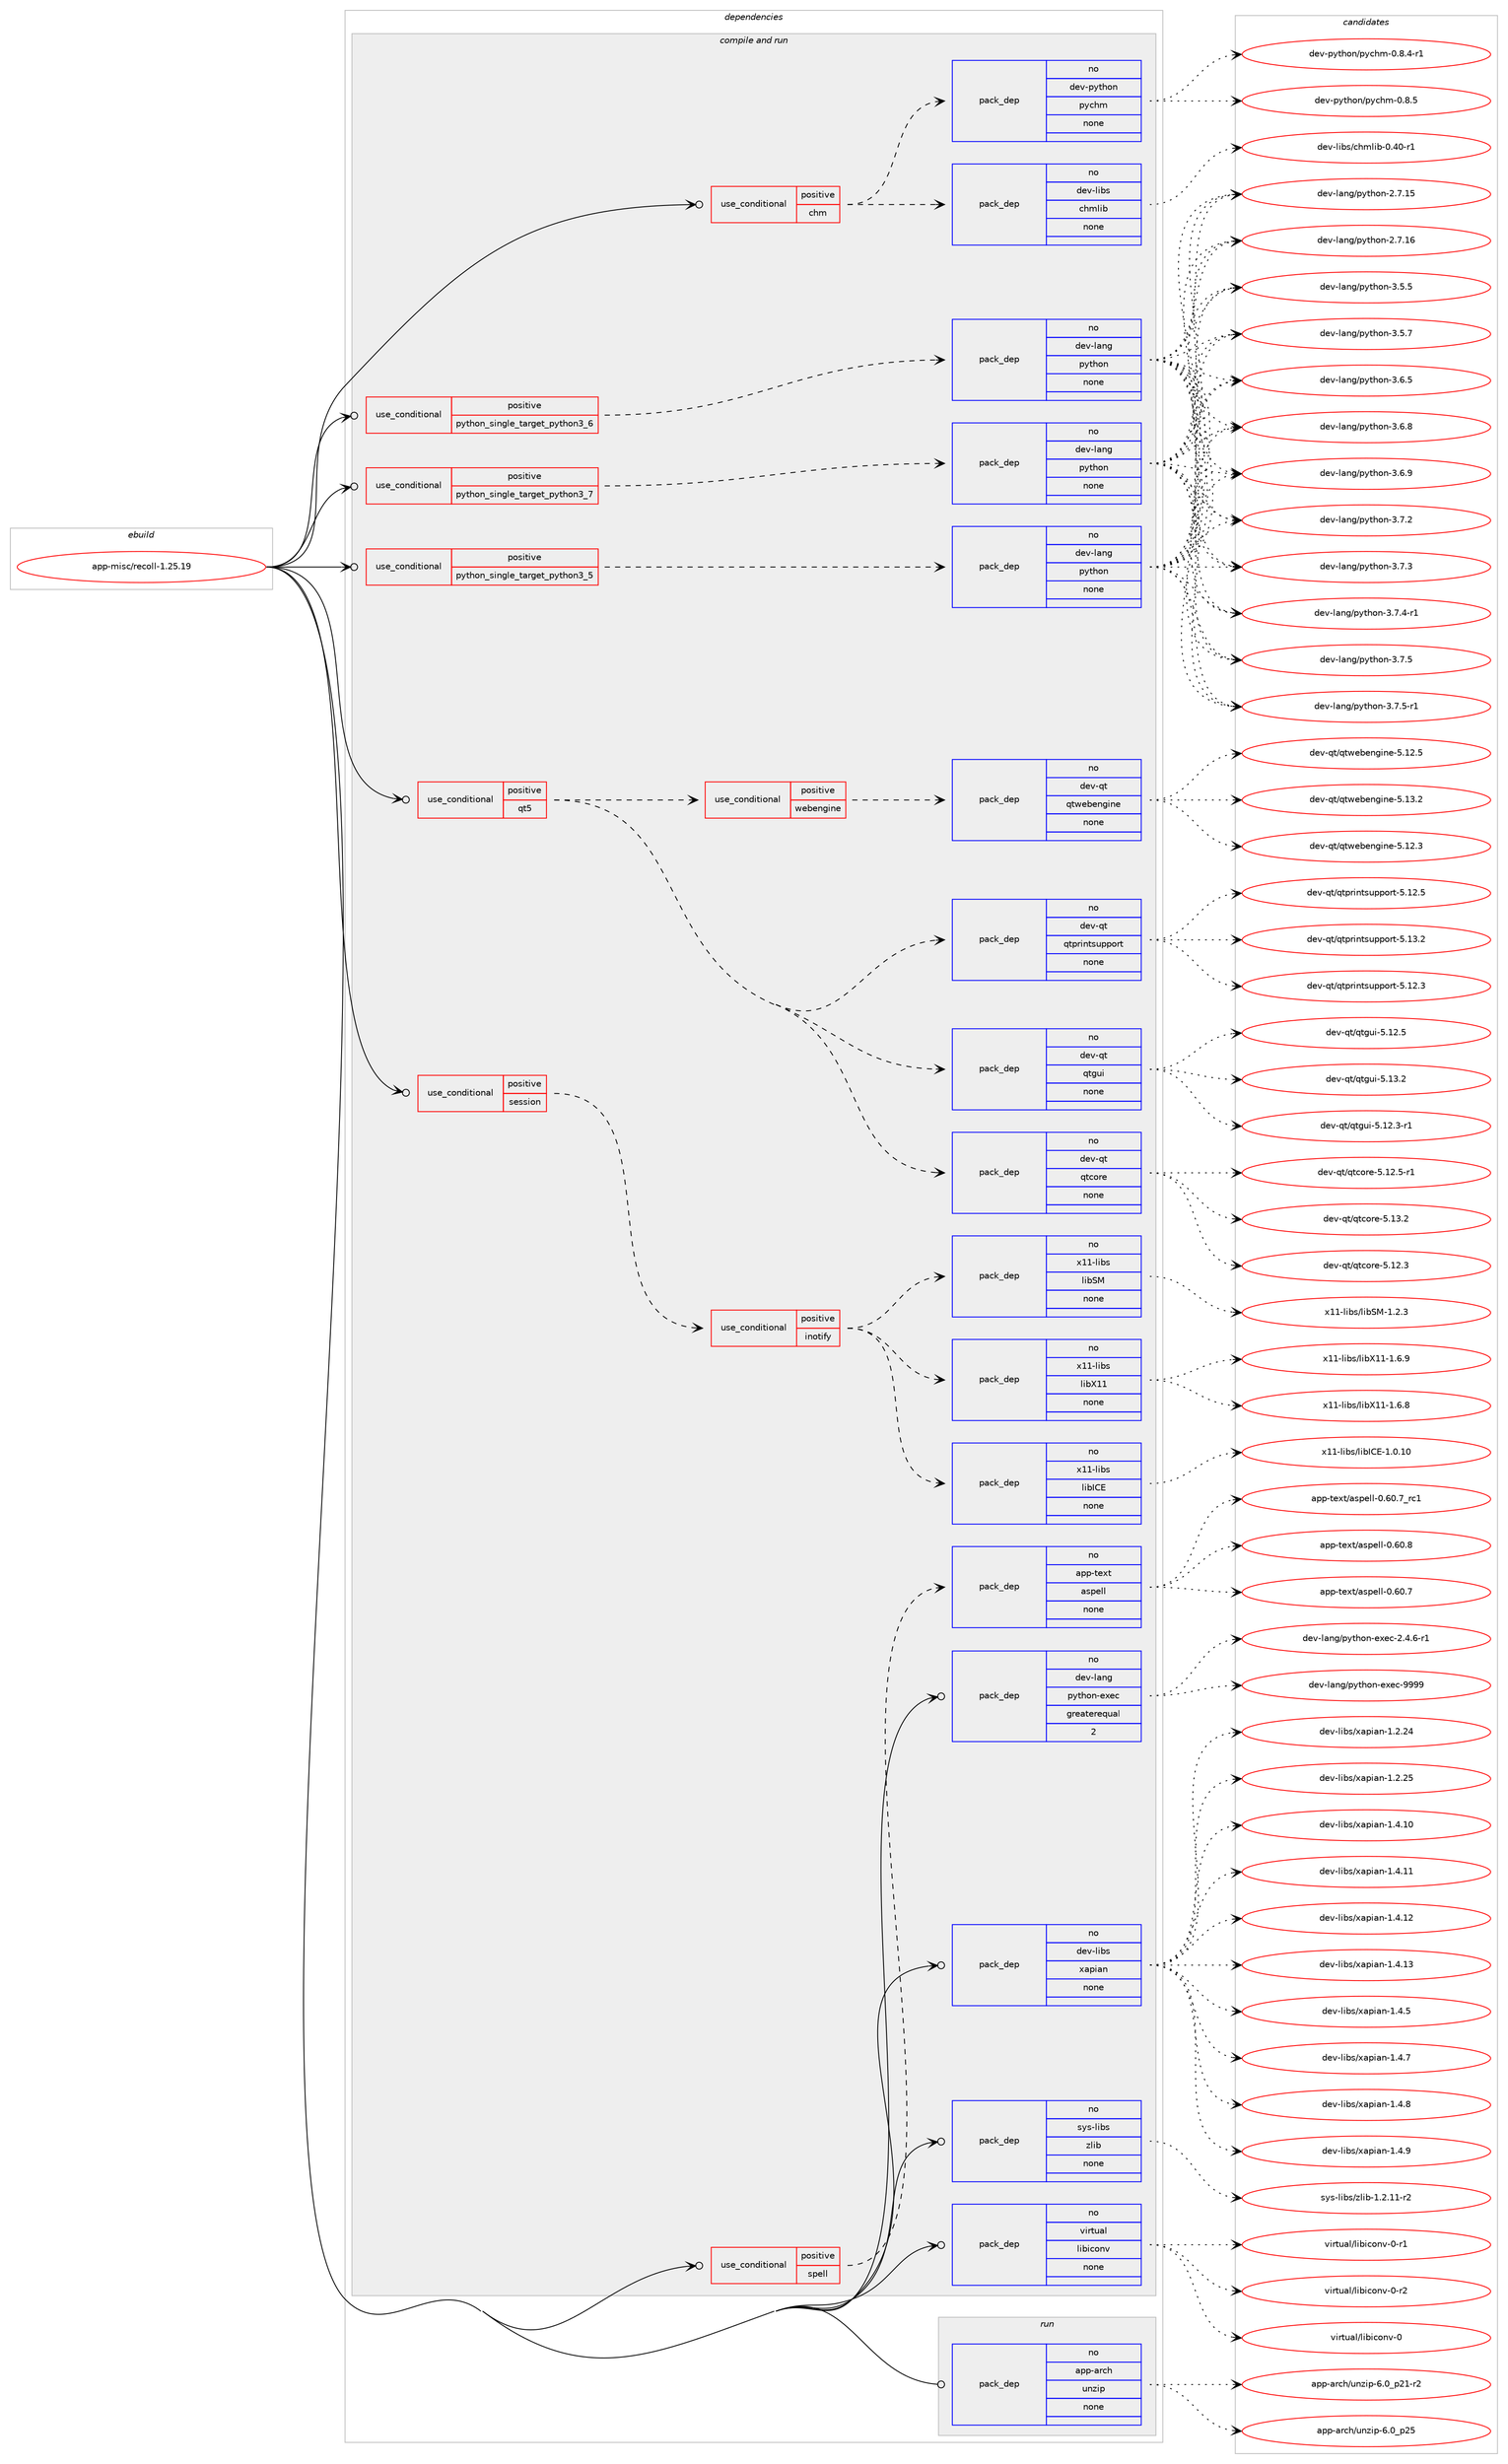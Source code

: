digraph prolog {

# *************
# Graph options
# *************

newrank=true;
concentrate=true;
compound=true;
graph [rankdir=LR,fontname=Helvetica,fontsize=10,ranksep=1.5];#, ranksep=2.5, nodesep=0.2];
edge  [arrowhead=vee];
node  [fontname=Helvetica,fontsize=10];

# **********
# The ebuild
# **********

subgraph cluster_leftcol {
color=gray;
rank=same;
label=<<i>ebuild</i>>;
id [label="app-misc/recoll-1.25.19", color=red, width=4, href="../app-misc/recoll-1.25.19.svg"];
}

# ****************
# The dependencies
# ****************

subgraph cluster_midcol {
color=gray;
label=<<i>dependencies</i>>;
subgraph cluster_compile {
fillcolor="#eeeeee";
style=filled;
label=<<i>compile</i>>;
}
subgraph cluster_compileandrun {
fillcolor="#eeeeee";
style=filled;
label=<<i>compile and run</i>>;
subgraph cond119422 {
dependency500020 [label=<<TABLE BORDER="0" CELLBORDER="1" CELLSPACING="0" CELLPADDING="4"><TR><TD ROWSPAN="3" CELLPADDING="10">use_conditional</TD></TR><TR><TD>positive</TD></TR><TR><TD>chm</TD></TR></TABLE>>, shape=none, color=red];
subgraph pack371579 {
dependency500021 [label=<<TABLE BORDER="0" CELLBORDER="1" CELLSPACING="0" CELLPADDING="4" WIDTH="220"><TR><TD ROWSPAN="6" CELLPADDING="30">pack_dep</TD></TR><TR><TD WIDTH="110">no</TD></TR><TR><TD>dev-libs</TD></TR><TR><TD>chmlib</TD></TR><TR><TD>none</TD></TR><TR><TD></TD></TR></TABLE>>, shape=none, color=blue];
}
dependency500020:e -> dependency500021:w [weight=20,style="dashed",arrowhead="vee"];
subgraph pack371580 {
dependency500022 [label=<<TABLE BORDER="0" CELLBORDER="1" CELLSPACING="0" CELLPADDING="4" WIDTH="220"><TR><TD ROWSPAN="6" CELLPADDING="30">pack_dep</TD></TR><TR><TD WIDTH="110">no</TD></TR><TR><TD>dev-python</TD></TR><TR><TD>pychm</TD></TR><TR><TD>none</TD></TR><TR><TD></TD></TR></TABLE>>, shape=none, color=blue];
}
dependency500020:e -> dependency500022:w [weight=20,style="dashed",arrowhead="vee"];
}
id:e -> dependency500020:w [weight=20,style="solid",arrowhead="odotvee"];
subgraph cond119423 {
dependency500023 [label=<<TABLE BORDER="0" CELLBORDER="1" CELLSPACING="0" CELLPADDING="4"><TR><TD ROWSPAN="3" CELLPADDING="10">use_conditional</TD></TR><TR><TD>positive</TD></TR><TR><TD>python_single_target_python3_5</TD></TR></TABLE>>, shape=none, color=red];
subgraph pack371581 {
dependency500024 [label=<<TABLE BORDER="0" CELLBORDER="1" CELLSPACING="0" CELLPADDING="4" WIDTH="220"><TR><TD ROWSPAN="6" CELLPADDING="30">pack_dep</TD></TR><TR><TD WIDTH="110">no</TD></TR><TR><TD>dev-lang</TD></TR><TR><TD>python</TD></TR><TR><TD>none</TD></TR><TR><TD></TD></TR></TABLE>>, shape=none, color=blue];
}
dependency500023:e -> dependency500024:w [weight=20,style="dashed",arrowhead="vee"];
}
id:e -> dependency500023:w [weight=20,style="solid",arrowhead="odotvee"];
subgraph cond119424 {
dependency500025 [label=<<TABLE BORDER="0" CELLBORDER="1" CELLSPACING="0" CELLPADDING="4"><TR><TD ROWSPAN="3" CELLPADDING="10">use_conditional</TD></TR><TR><TD>positive</TD></TR><TR><TD>python_single_target_python3_6</TD></TR></TABLE>>, shape=none, color=red];
subgraph pack371582 {
dependency500026 [label=<<TABLE BORDER="0" CELLBORDER="1" CELLSPACING="0" CELLPADDING="4" WIDTH="220"><TR><TD ROWSPAN="6" CELLPADDING="30">pack_dep</TD></TR><TR><TD WIDTH="110">no</TD></TR><TR><TD>dev-lang</TD></TR><TR><TD>python</TD></TR><TR><TD>none</TD></TR><TR><TD></TD></TR></TABLE>>, shape=none, color=blue];
}
dependency500025:e -> dependency500026:w [weight=20,style="dashed",arrowhead="vee"];
}
id:e -> dependency500025:w [weight=20,style="solid",arrowhead="odotvee"];
subgraph cond119425 {
dependency500027 [label=<<TABLE BORDER="0" CELLBORDER="1" CELLSPACING="0" CELLPADDING="4"><TR><TD ROWSPAN="3" CELLPADDING="10">use_conditional</TD></TR><TR><TD>positive</TD></TR><TR><TD>python_single_target_python3_7</TD></TR></TABLE>>, shape=none, color=red];
subgraph pack371583 {
dependency500028 [label=<<TABLE BORDER="0" CELLBORDER="1" CELLSPACING="0" CELLPADDING="4" WIDTH="220"><TR><TD ROWSPAN="6" CELLPADDING="30">pack_dep</TD></TR><TR><TD WIDTH="110">no</TD></TR><TR><TD>dev-lang</TD></TR><TR><TD>python</TD></TR><TR><TD>none</TD></TR><TR><TD></TD></TR></TABLE>>, shape=none, color=blue];
}
dependency500027:e -> dependency500028:w [weight=20,style="dashed",arrowhead="vee"];
}
id:e -> dependency500027:w [weight=20,style="solid",arrowhead="odotvee"];
subgraph cond119426 {
dependency500029 [label=<<TABLE BORDER="0" CELLBORDER="1" CELLSPACING="0" CELLPADDING="4"><TR><TD ROWSPAN="3" CELLPADDING="10">use_conditional</TD></TR><TR><TD>positive</TD></TR><TR><TD>qt5</TD></TR></TABLE>>, shape=none, color=red];
subgraph pack371584 {
dependency500030 [label=<<TABLE BORDER="0" CELLBORDER="1" CELLSPACING="0" CELLPADDING="4" WIDTH="220"><TR><TD ROWSPAN="6" CELLPADDING="30">pack_dep</TD></TR><TR><TD WIDTH="110">no</TD></TR><TR><TD>dev-qt</TD></TR><TR><TD>qtcore</TD></TR><TR><TD>none</TD></TR><TR><TD></TD></TR></TABLE>>, shape=none, color=blue];
}
dependency500029:e -> dependency500030:w [weight=20,style="dashed",arrowhead="vee"];
subgraph pack371585 {
dependency500031 [label=<<TABLE BORDER="0" CELLBORDER="1" CELLSPACING="0" CELLPADDING="4" WIDTH="220"><TR><TD ROWSPAN="6" CELLPADDING="30">pack_dep</TD></TR><TR><TD WIDTH="110">no</TD></TR><TR><TD>dev-qt</TD></TR><TR><TD>qtgui</TD></TR><TR><TD>none</TD></TR><TR><TD></TD></TR></TABLE>>, shape=none, color=blue];
}
dependency500029:e -> dependency500031:w [weight=20,style="dashed",arrowhead="vee"];
subgraph pack371586 {
dependency500032 [label=<<TABLE BORDER="0" CELLBORDER="1" CELLSPACING="0" CELLPADDING="4" WIDTH="220"><TR><TD ROWSPAN="6" CELLPADDING="30">pack_dep</TD></TR><TR><TD WIDTH="110">no</TD></TR><TR><TD>dev-qt</TD></TR><TR><TD>qtprintsupport</TD></TR><TR><TD>none</TD></TR><TR><TD></TD></TR></TABLE>>, shape=none, color=blue];
}
dependency500029:e -> dependency500032:w [weight=20,style="dashed",arrowhead="vee"];
subgraph cond119427 {
dependency500033 [label=<<TABLE BORDER="0" CELLBORDER="1" CELLSPACING="0" CELLPADDING="4"><TR><TD ROWSPAN="3" CELLPADDING="10">use_conditional</TD></TR><TR><TD>positive</TD></TR><TR><TD>webengine</TD></TR></TABLE>>, shape=none, color=red];
subgraph pack371587 {
dependency500034 [label=<<TABLE BORDER="0" CELLBORDER="1" CELLSPACING="0" CELLPADDING="4" WIDTH="220"><TR><TD ROWSPAN="6" CELLPADDING="30">pack_dep</TD></TR><TR><TD WIDTH="110">no</TD></TR><TR><TD>dev-qt</TD></TR><TR><TD>qtwebengine</TD></TR><TR><TD>none</TD></TR><TR><TD></TD></TR></TABLE>>, shape=none, color=blue];
}
dependency500033:e -> dependency500034:w [weight=20,style="dashed",arrowhead="vee"];
}
dependency500029:e -> dependency500033:w [weight=20,style="dashed",arrowhead="vee"];
}
id:e -> dependency500029:w [weight=20,style="solid",arrowhead="odotvee"];
subgraph cond119428 {
dependency500035 [label=<<TABLE BORDER="0" CELLBORDER="1" CELLSPACING="0" CELLPADDING="4"><TR><TD ROWSPAN="3" CELLPADDING="10">use_conditional</TD></TR><TR><TD>positive</TD></TR><TR><TD>session</TD></TR></TABLE>>, shape=none, color=red];
subgraph cond119429 {
dependency500036 [label=<<TABLE BORDER="0" CELLBORDER="1" CELLSPACING="0" CELLPADDING="4"><TR><TD ROWSPAN="3" CELLPADDING="10">use_conditional</TD></TR><TR><TD>positive</TD></TR><TR><TD>inotify</TD></TR></TABLE>>, shape=none, color=red];
subgraph pack371588 {
dependency500037 [label=<<TABLE BORDER="0" CELLBORDER="1" CELLSPACING="0" CELLPADDING="4" WIDTH="220"><TR><TD ROWSPAN="6" CELLPADDING="30">pack_dep</TD></TR><TR><TD WIDTH="110">no</TD></TR><TR><TD>x11-libs</TD></TR><TR><TD>libSM</TD></TR><TR><TD>none</TD></TR><TR><TD></TD></TR></TABLE>>, shape=none, color=blue];
}
dependency500036:e -> dependency500037:w [weight=20,style="dashed",arrowhead="vee"];
subgraph pack371589 {
dependency500038 [label=<<TABLE BORDER="0" CELLBORDER="1" CELLSPACING="0" CELLPADDING="4" WIDTH="220"><TR><TD ROWSPAN="6" CELLPADDING="30">pack_dep</TD></TR><TR><TD WIDTH="110">no</TD></TR><TR><TD>x11-libs</TD></TR><TR><TD>libICE</TD></TR><TR><TD>none</TD></TR><TR><TD></TD></TR></TABLE>>, shape=none, color=blue];
}
dependency500036:e -> dependency500038:w [weight=20,style="dashed",arrowhead="vee"];
subgraph pack371590 {
dependency500039 [label=<<TABLE BORDER="0" CELLBORDER="1" CELLSPACING="0" CELLPADDING="4" WIDTH="220"><TR><TD ROWSPAN="6" CELLPADDING="30">pack_dep</TD></TR><TR><TD WIDTH="110">no</TD></TR><TR><TD>x11-libs</TD></TR><TR><TD>libX11</TD></TR><TR><TD>none</TD></TR><TR><TD></TD></TR></TABLE>>, shape=none, color=blue];
}
dependency500036:e -> dependency500039:w [weight=20,style="dashed",arrowhead="vee"];
}
dependency500035:e -> dependency500036:w [weight=20,style="dashed",arrowhead="vee"];
}
id:e -> dependency500035:w [weight=20,style="solid",arrowhead="odotvee"];
subgraph cond119430 {
dependency500040 [label=<<TABLE BORDER="0" CELLBORDER="1" CELLSPACING="0" CELLPADDING="4"><TR><TD ROWSPAN="3" CELLPADDING="10">use_conditional</TD></TR><TR><TD>positive</TD></TR><TR><TD>spell</TD></TR></TABLE>>, shape=none, color=red];
subgraph pack371591 {
dependency500041 [label=<<TABLE BORDER="0" CELLBORDER="1" CELLSPACING="0" CELLPADDING="4" WIDTH="220"><TR><TD ROWSPAN="6" CELLPADDING="30">pack_dep</TD></TR><TR><TD WIDTH="110">no</TD></TR><TR><TD>app-text</TD></TR><TR><TD>aspell</TD></TR><TR><TD>none</TD></TR><TR><TD></TD></TR></TABLE>>, shape=none, color=blue];
}
dependency500040:e -> dependency500041:w [weight=20,style="dashed",arrowhead="vee"];
}
id:e -> dependency500040:w [weight=20,style="solid",arrowhead="odotvee"];
subgraph pack371592 {
dependency500042 [label=<<TABLE BORDER="0" CELLBORDER="1" CELLSPACING="0" CELLPADDING="4" WIDTH="220"><TR><TD ROWSPAN="6" CELLPADDING="30">pack_dep</TD></TR><TR><TD WIDTH="110">no</TD></TR><TR><TD>dev-lang</TD></TR><TR><TD>python-exec</TD></TR><TR><TD>greaterequal</TD></TR><TR><TD>2</TD></TR></TABLE>>, shape=none, color=blue];
}
id:e -> dependency500042:w [weight=20,style="solid",arrowhead="odotvee"];
subgraph pack371593 {
dependency500043 [label=<<TABLE BORDER="0" CELLBORDER="1" CELLSPACING="0" CELLPADDING="4" WIDTH="220"><TR><TD ROWSPAN="6" CELLPADDING="30">pack_dep</TD></TR><TR><TD WIDTH="110">no</TD></TR><TR><TD>dev-libs</TD></TR><TR><TD>xapian</TD></TR><TR><TD>none</TD></TR><TR><TD></TD></TR></TABLE>>, shape=none, color=blue];
}
id:e -> dependency500043:w [weight=20,style="solid",arrowhead="odotvee"];
subgraph pack371594 {
dependency500044 [label=<<TABLE BORDER="0" CELLBORDER="1" CELLSPACING="0" CELLPADDING="4" WIDTH="220"><TR><TD ROWSPAN="6" CELLPADDING="30">pack_dep</TD></TR><TR><TD WIDTH="110">no</TD></TR><TR><TD>sys-libs</TD></TR><TR><TD>zlib</TD></TR><TR><TD>none</TD></TR><TR><TD></TD></TR></TABLE>>, shape=none, color=blue];
}
id:e -> dependency500044:w [weight=20,style="solid",arrowhead="odotvee"];
subgraph pack371595 {
dependency500045 [label=<<TABLE BORDER="0" CELLBORDER="1" CELLSPACING="0" CELLPADDING="4" WIDTH="220"><TR><TD ROWSPAN="6" CELLPADDING="30">pack_dep</TD></TR><TR><TD WIDTH="110">no</TD></TR><TR><TD>virtual</TD></TR><TR><TD>libiconv</TD></TR><TR><TD>none</TD></TR><TR><TD></TD></TR></TABLE>>, shape=none, color=blue];
}
id:e -> dependency500045:w [weight=20,style="solid",arrowhead="odotvee"];
}
subgraph cluster_run {
fillcolor="#eeeeee";
style=filled;
label=<<i>run</i>>;
subgraph pack371596 {
dependency500046 [label=<<TABLE BORDER="0" CELLBORDER="1" CELLSPACING="0" CELLPADDING="4" WIDTH="220"><TR><TD ROWSPAN="6" CELLPADDING="30">pack_dep</TD></TR><TR><TD WIDTH="110">no</TD></TR><TR><TD>app-arch</TD></TR><TR><TD>unzip</TD></TR><TR><TD>none</TD></TR><TR><TD></TD></TR></TABLE>>, shape=none, color=blue];
}
id:e -> dependency500046:w [weight=20,style="solid",arrowhead="odot"];
}
}

# **************
# The candidates
# **************

subgraph cluster_choices {
rank=same;
color=gray;
label=<<i>candidates</i>>;

subgraph choice371579 {
color=black;
nodesep=1;
choice100101118451081059811547991041091081059845484652484511449 [label="dev-libs/chmlib-0.40-r1", color=red, width=4,href="../dev-libs/chmlib-0.40-r1.svg"];
dependency500021:e -> choice100101118451081059811547991041091081059845484652484511449:w [style=dotted,weight="100"];
}
subgraph choice371580 {
color=black;
nodesep=1;
choice1001011184511212111610411111047112121991041094548465646524511449 [label="dev-python/pychm-0.8.4-r1", color=red, width=4,href="../dev-python/pychm-0.8.4-r1.svg"];
choice100101118451121211161041111104711212199104109454846564653 [label="dev-python/pychm-0.8.5", color=red, width=4,href="../dev-python/pychm-0.8.5.svg"];
dependency500022:e -> choice1001011184511212111610411111047112121991041094548465646524511449:w [style=dotted,weight="100"];
dependency500022:e -> choice100101118451121211161041111104711212199104109454846564653:w [style=dotted,weight="100"];
}
subgraph choice371581 {
color=black;
nodesep=1;
choice10010111845108971101034711212111610411111045504655464953 [label="dev-lang/python-2.7.15", color=red, width=4,href="../dev-lang/python-2.7.15.svg"];
choice10010111845108971101034711212111610411111045504655464954 [label="dev-lang/python-2.7.16", color=red, width=4,href="../dev-lang/python-2.7.16.svg"];
choice100101118451089711010347112121116104111110455146534653 [label="dev-lang/python-3.5.5", color=red, width=4,href="../dev-lang/python-3.5.5.svg"];
choice100101118451089711010347112121116104111110455146534655 [label="dev-lang/python-3.5.7", color=red, width=4,href="../dev-lang/python-3.5.7.svg"];
choice100101118451089711010347112121116104111110455146544653 [label="dev-lang/python-3.6.5", color=red, width=4,href="../dev-lang/python-3.6.5.svg"];
choice100101118451089711010347112121116104111110455146544656 [label="dev-lang/python-3.6.8", color=red, width=4,href="../dev-lang/python-3.6.8.svg"];
choice100101118451089711010347112121116104111110455146544657 [label="dev-lang/python-3.6.9", color=red, width=4,href="../dev-lang/python-3.6.9.svg"];
choice100101118451089711010347112121116104111110455146554650 [label="dev-lang/python-3.7.2", color=red, width=4,href="../dev-lang/python-3.7.2.svg"];
choice100101118451089711010347112121116104111110455146554651 [label="dev-lang/python-3.7.3", color=red, width=4,href="../dev-lang/python-3.7.3.svg"];
choice1001011184510897110103471121211161041111104551465546524511449 [label="dev-lang/python-3.7.4-r1", color=red, width=4,href="../dev-lang/python-3.7.4-r1.svg"];
choice100101118451089711010347112121116104111110455146554653 [label="dev-lang/python-3.7.5", color=red, width=4,href="../dev-lang/python-3.7.5.svg"];
choice1001011184510897110103471121211161041111104551465546534511449 [label="dev-lang/python-3.7.5-r1", color=red, width=4,href="../dev-lang/python-3.7.5-r1.svg"];
dependency500024:e -> choice10010111845108971101034711212111610411111045504655464953:w [style=dotted,weight="100"];
dependency500024:e -> choice10010111845108971101034711212111610411111045504655464954:w [style=dotted,weight="100"];
dependency500024:e -> choice100101118451089711010347112121116104111110455146534653:w [style=dotted,weight="100"];
dependency500024:e -> choice100101118451089711010347112121116104111110455146534655:w [style=dotted,weight="100"];
dependency500024:e -> choice100101118451089711010347112121116104111110455146544653:w [style=dotted,weight="100"];
dependency500024:e -> choice100101118451089711010347112121116104111110455146544656:w [style=dotted,weight="100"];
dependency500024:e -> choice100101118451089711010347112121116104111110455146544657:w [style=dotted,weight="100"];
dependency500024:e -> choice100101118451089711010347112121116104111110455146554650:w [style=dotted,weight="100"];
dependency500024:e -> choice100101118451089711010347112121116104111110455146554651:w [style=dotted,weight="100"];
dependency500024:e -> choice1001011184510897110103471121211161041111104551465546524511449:w [style=dotted,weight="100"];
dependency500024:e -> choice100101118451089711010347112121116104111110455146554653:w [style=dotted,weight="100"];
dependency500024:e -> choice1001011184510897110103471121211161041111104551465546534511449:w [style=dotted,weight="100"];
}
subgraph choice371582 {
color=black;
nodesep=1;
choice10010111845108971101034711212111610411111045504655464953 [label="dev-lang/python-2.7.15", color=red, width=4,href="../dev-lang/python-2.7.15.svg"];
choice10010111845108971101034711212111610411111045504655464954 [label="dev-lang/python-2.7.16", color=red, width=4,href="../dev-lang/python-2.7.16.svg"];
choice100101118451089711010347112121116104111110455146534653 [label="dev-lang/python-3.5.5", color=red, width=4,href="../dev-lang/python-3.5.5.svg"];
choice100101118451089711010347112121116104111110455146534655 [label="dev-lang/python-3.5.7", color=red, width=4,href="../dev-lang/python-3.5.7.svg"];
choice100101118451089711010347112121116104111110455146544653 [label="dev-lang/python-3.6.5", color=red, width=4,href="../dev-lang/python-3.6.5.svg"];
choice100101118451089711010347112121116104111110455146544656 [label="dev-lang/python-3.6.8", color=red, width=4,href="../dev-lang/python-3.6.8.svg"];
choice100101118451089711010347112121116104111110455146544657 [label="dev-lang/python-3.6.9", color=red, width=4,href="../dev-lang/python-3.6.9.svg"];
choice100101118451089711010347112121116104111110455146554650 [label="dev-lang/python-3.7.2", color=red, width=4,href="../dev-lang/python-3.7.2.svg"];
choice100101118451089711010347112121116104111110455146554651 [label="dev-lang/python-3.7.3", color=red, width=4,href="../dev-lang/python-3.7.3.svg"];
choice1001011184510897110103471121211161041111104551465546524511449 [label="dev-lang/python-3.7.4-r1", color=red, width=4,href="../dev-lang/python-3.7.4-r1.svg"];
choice100101118451089711010347112121116104111110455146554653 [label="dev-lang/python-3.7.5", color=red, width=4,href="../dev-lang/python-3.7.5.svg"];
choice1001011184510897110103471121211161041111104551465546534511449 [label="dev-lang/python-3.7.5-r1", color=red, width=4,href="../dev-lang/python-3.7.5-r1.svg"];
dependency500026:e -> choice10010111845108971101034711212111610411111045504655464953:w [style=dotted,weight="100"];
dependency500026:e -> choice10010111845108971101034711212111610411111045504655464954:w [style=dotted,weight="100"];
dependency500026:e -> choice100101118451089711010347112121116104111110455146534653:w [style=dotted,weight="100"];
dependency500026:e -> choice100101118451089711010347112121116104111110455146534655:w [style=dotted,weight="100"];
dependency500026:e -> choice100101118451089711010347112121116104111110455146544653:w [style=dotted,weight="100"];
dependency500026:e -> choice100101118451089711010347112121116104111110455146544656:w [style=dotted,weight="100"];
dependency500026:e -> choice100101118451089711010347112121116104111110455146544657:w [style=dotted,weight="100"];
dependency500026:e -> choice100101118451089711010347112121116104111110455146554650:w [style=dotted,weight="100"];
dependency500026:e -> choice100101118451089711010347112121116104111110455146554651:w [style=dotted,weight="100"];
dependency500026:e -> choice1001011184510897110103471121211161041111104551465546524511449:w [style=dotted,weight="100"];
dependency500026:e -> choice100101118451089711010347112121116104111110455146554653:w [style=dotted,weight="100"];
dependency500026:e -> choice1001011184510897110103471121211161041111104551465546534511449:w [style=dotted,weight="100"];
}
subgraph choice371583 {
color=black;
nodesep=1;
choice10010111845108971101034711212111610411111045504655464953 [label="dev-lang/python-2.7.15", color=red, width=4,href="../dev-lang/python-2.7.15.svg"];
choice10010111845108971101034711212111610411111045504655464954 [label="dev-lang/python-2.7.16", color=red, width=4,href="../dev-lang/python-2.7.16.svg"];
choice100101118451089711010347112121116104111110455146534653 [label="dev-lang/python-3.5.5", color=red, width=4,href="../dev-lang/python-3.5.5.svg"];
choice100101118451089711010347112121116104111110455146534655 [label="dev-lang/python-3.5.7", color=red, width=4,href="../dev-lang/python-3.5.7.svg"];
choice100101118451089711010347112121116104111110455146544653 [label="dev-lang/python-3.6.5", color=red, width=4,href="../dev-lang/python-3.6.5.svg"];
choice100101118451089711010347112121116104111110455146544656 [label="dev-lang/python-3.6.8", color=red, width=4,href="../dev-lang/python-3.6.8.svg"];
choice100101118451089711010347112121116104111110455146544657 [label="dev-lang/python-3.6.9", color=red, width=4,href="../dev-lang/python-3.6.9.svg"];
choice100101118451089711010347112121116104111110455146554650 [label="dev-lang/python-3.7.2", color=red, width=4,href="../dev-lang/python-3.7.2.svg"];
choice100101118451089711010347112121116104111110455146554651 [label="dev-lang/python-3.7.3", color=red, width=4,href="../dev-lang/python-3.7.3.svg"];
choice1001011184510897110103471121211161041111104551465546524511449 [label="dev-lang/python-3.7.4-r1", color=red, width=4,href="../dev-lang/python-3.7.4-r1.svg"];
choice100101118451089711010347112121116104111110455146554653 [label="dev-lang/python-3.7.5", color=red, width=4,href="../dev-lang/python-3.7.5.svg"];
choice1001011184510897110103471121211161041111104551465546534511449 [label="dev-lang/python-3.7.5-r1", color=red, width=4,href="../dev-lang/python-3.7.5-r1.svg"];
dependency500028:e -> choice10010111845108971101034711212111610411111045504655464953:w [style=dotted,weight="100"];
dependency500028:e -> choice10010111845108971101034711212111610411111045504655464954:w [style=dotted,weight="100"];
dependency500028:e -> choice100101118451089711010347112121116104111110455146534653:w [style=dotted,weight="100"];
dependency500028:e -> choice100101118451089711010347112121116104111110455146534655:w [style=dotted,weight="100"];
dependency500028:e -> choice100101118451089711010347112121116104111110455146544653:w [style=dotted,weight="100"];
dependency500028:e -> choice100101118451089711010347112121116104111110455146544656:w [style=dotted,weight="100"];
dependency500028:e -> choice100101118451089711010347112121116104111110455146544657:w [style=dotted,weight="100"];
dependency500028:e -> choice100101118451089711010347112121116104111110455146554650:w [style=dotted,weight="100"];
dependency500028:e -> choice100101118451089711010347112121116104111110455146554651:w [style=dotted,weight="100"];
dependency500028:e -> choice1001011184510897110103471121211161041111104551465546524511449:w [style=dotted,weight="100"];
dependency500028:e -> choice100101118451089711010347112121116104111110455146554653:w [style=dotted,weight="100"];
dependency500028:e -> choice1001011184510897110103471121211161041111104551465546534511449:w [style=dotted,weight="100"];
}
subgraph choice371584 {
color=black;
nodesep=1;
choice10010111845113116471131169911111410145534649504651 [label="dev-qt/qtcore-5.12.3", color=red, width=4,href="../dev-qt/qtcore-5.12.3.svg"];
choice100101118451131164711311699111114101455346495046534511449 [label="dev-qt/qtcore-5.12.5-r1", color=red, width=4,href="../dev-qt/qtcore-5.12.5-r1.svg"];
choice10010111845113116471131169911111410145534649514650 [label="dev-qt/qtcore-5.13.2", color=red, width=4,href="../dev-qt/qtcore-5.13.2.svg"];
dependency500030:e -> choice10010111845113116471131169911111410145534649504651:w [style=dotted,weight="100"];
dependency500030:e -> choice100101118451131164711311699111114101455346495046534511449:w [style=dotted,weight="100"];
dependency500030:e -> choice10010111845113116471131169911111410145534649514650:w [style=dotted,weight="100"];
}
subgraph choice371585 {
color=black;
nodesep=1;
choice1001011184511311647113116103117105455346495046514511449 [label="dev-qt/qtgui-5.12.3-r1", color=red, width=4,href="../dev-qt/qtgui-5.12.3-r1.svg"];
choice100101118451131164711311610311710545534649504653 [label="dev-qt/qtgui-5.12.5", color=red, width=4,href="../dev-qt/qtgui-5.12.5.svg"];
choice100101118451131164711311610311710545534649514650 [label="dev-qt/qtgui-5.13.2", color=red, width=4,href="../dev-qt/qtgui-5.13.2.svg"];
dependency500031:e -> choice1001011184511311647113116103117105455346495046514511449:w [style=dotted,weight="100"];
dependency500031:e -> choice100101118451131164711311610311710545534649504653:w [style=dotted,weight="100"];
dependency500031:e -> choice100101118451131164711311610311710545534649514650:w [style=dotted,weight="100"];
}
subgraph choice371586 {
color=black;
nodesep=1;
choice100101118451131164711311611211410511011611511711211211111411645534649504651 [label="dev-qt/qtprintsupport-5.12.3", color=red, width=4,href="../dev-qt/qtprintsupport-5.12.3.svg"];
choice100101118451131164711311611211410511011611511711211211111411645534649504653 [label="dev-qt/qtprintsupport-5.12.5", color=red, width=4,href="../dev-qt/qtprintsupport-5.12.5.svg"];
choice100101118451131164711311611211410511011611511711211211111411645534649514650 [label="dev-qt/qtprintsupport-5.13.2", color=red, width=4,href="../dev-qt/qtprintsupport-5.13.2.svg"];
dependency500032:e -> choice100101118451131164711311611211410511011611511711211211111411645534649504651:w [style=dotted,weight="100"];
dependency500032:e -> choice100101118451131164711311611211410511011611511711211211111411645534649504653:w [style=dotted,weight="100"];
dependency500032:e -> choice100101118451131164711311611211410511011611511711211211111411645534649514650:w [style=dotted,weight="100"];
}
subgraph choice371587 {
color=black;
nodesep=1;
choice10010111845113116471131161191019810111010310511010145534649504651 [label="dev-qt/qtwebengine-5.12.3", color=red, width=4,href="../dev-qt/qtwebengine-5.12.3.svg"];
choice10010111845113116471131161191019810111010310511010145534649504653 [label="dev-qt/qtwebengine-5.12.5", color=red, width=4,href="../dev-qt/qtwebengine-5.12.5.svg"];
choice10010111845113116471131161191019810111010310511010145534649514650 [label="dev-qt/qtwebengine-5.13.2", color=red, width=4,href="../dev-qt/qtwebengine-5.13.2.svg"];
dependency500034:e -> choice10010111845113116471131161191019810111010310511010145534649504651:w [style=dotted,weight="100"];
dependency500034:e -> choice10010111845113116471131161191019810111010310511010145534649504653:w [style=dotted,weight="100"];
dependency500034:e -> choice10010111845113116471131161191019810111010310511010145534649514650:w [style=dotted,weight="100"];
}
subgraph choice371588 {
color=black;
nodesep=1;
choice1204949451081059811547108105988377454946504651 [label="x11-libs/libSM-1.2.3", color=red, width=4,href="../x11-libs/libSM-1.2.3.svg"];
dependency500037:e -> choice1204949451081059811547108105988377454946504651:w [style=dotted,weight="100"];
}
subgraph choice371589 {
color=black;
nodesep=1;
choice12049494510810598115471081059873676945494648464948 [label="x11-libs/libICE-1.0.10", color=red, width=4,href="../x11-libs/libICE-1.0.10.svg"];
dependency500038:e -> choice12049494510810598115471081059873676945494648464948:w [style=dotted,weight="100"];
}
subgraph choice371590 {
color=black;
nodesep=1;
choice120494945108105981154710810598884949454946544656 [label="x11-libs/libX11-1.6.8", color=red, width=4,href="../x11-libs/libX11-1.6.8.svg"];
choice120494945108105981154710810598884949454946544657 [label="x11-libs/libX11-1.6.9", color=red, width=4,href="../x11-libs/libX11-1.6.9.svg"];
dependency500039:e -> choice120494945108105981154710810598884949454946544656:w [style=dotted,weight="100"];
dependency500039:e -> choice120494945108105981154710810598884949454946544657:w [style=dotted,weight="100"];
}
subgraph choice371591 {
color=black;
nodesep=1;
choice9711211245116101120116479711511210110810845484654484655 [label="app-text/aspell-0.60.7", color=red, width=4,href="../app-text/aspell-0.60.7.svg"];
choice9711211245116101120116479711511210110810845484654484655951149949 [label="app-text/aspell-0.60.7_rc1", color=red, width=4,href="../app-text/aspell-0.60.7_rc1.svg"];
choice9711211245116101120116479711511210110810845484654484656 [label="app-text/aspell-0.60.8", color=red, width=4,href="../app-text/aspell-0.60.8.svg"];
dependency500041:e -> choice9711211245116101120116479711511210110810845484654484655:w [style=dotted,weight="100"];
dependency500041:e -> choice9711211245116101120116479711511210110810845484654484655951149949:w [style=dotted,weight="100"];
dependency500041:e -> choice9711211245116101120116479711511210110810845484654484656:w [style=dotted,weight="100"];
}
subgraph choice371592 {
color=black;
nodesep=1;
choice10010111845108971101034711212111610411111045101120101994550465246544511449 [label="dev-lang/python-exec-2.4.6-r1", color=red, width=4,href="../dev-lang/python-exec-2.4.6-r1.svg"];
choice10010111845108971101034711212111610411111045101120101994557575757 [label="dev-lang/python-exec-9999", color=red, width=4,href="../dev-lang/python-exec-9999.svg"];
dependency500042:e -> choice10010111845108971101034711212111610411111045101120101994550465246544511449:w [style=dotted,weight="100"];
dependency500042:e -> choice10010111845108971101034711212111610411111045101120101994557575757:w [style=dotted,weight="100"];
}
subgraph choice371593 {
color=black;
nodesep=1;
choice100101118451081059811547120971121059711045494650465052 [label="dev-libs/xapian-1.2.24", color=red, width=4,href="../dev-libs/xapian-1.2.24.svg"];
choice100101118451081059811547120971121059711045494650465053 [label="dev-libs/xapian-1.2.25", color=red, width=4,href="../dev-libs/xapian-1.2.25.svg"];
choice100101118451081059811547120971121059711045494652464948 [label="dev-libs/xapian-1.4.10", color=red, width=4,href="../dev-libs/xapian-1.4.10.svg"];
choice100101118451081059811547120971121059711045494652464949 [label="dev-libs/xapian-1.4.11", color=red, width=4,href="../dev-libs/xapian-1.4.11.svg"];
choice100101118451081059811547120971121059711045494652464950 [label="dev-libs/xapian-1.4.12", color=red, width=4,href="../dev-libs/xapian-1.4.12.svg"];
choice100101118451081059811547120971121059711045494652464951 [label="dev-libs/xapian-1.4.13", color=red, width=4,href="../dev-libs/xapian-1.4.13.svg"];
choice1001011184510810598115471209711210597110454946524653 [label="dev-libs/xapian-1.4.5", color=red, width=4,href="../dev-libs/xapian-1.4.5.svg"];
choice1001011184510810598115471209711210597110454946524655 [label="dev-libs/xapian-1.4.7", color=red, width=4,href="../dev-libs/xapian-1.4.7.svg"];
choice1001011184510810598115471209711210597110454946524656 [label="dev-libs/xapian-1.4.8", color=red, width=4,href="../dev-libs/xapian-1.4.8.svg"];
choice1001011184510810598115471209711210597110454946524657 [label="dev-libs/xapian-1.4.9", color=red, width=4,href="../dev-libs/xapian-1.4.9.svg"];
dependency500043:e -> choice100101118451081059811547120971121059711045494650465052:w [style=dotted,weight="100"];
dependency500043:e -> choice100101118451081059811547120971121059711045494650465053:w [style=dotted,weight="100"];
dependency500043:e -> choice100101118451081059811547120971121059711045494652464948:w [style=dotted,weight="100"];
dependency500043:e -> choice100101118451081059811547120971121059711045494652464949:w [style=dotted,weight="100"];
dependency500043:e -> choice100101118451081059811547120971121059711045494652464950:w [style=dotted,weight="100"];
dependency500043:e -> choice100101118451081059811547120971121059711045494652464951:w [style=dotted,weight="100"];
dependency500043:e -> choice1001011184510810598115471209711210597110454946524653:w [style=dotted,weight="100"];
dependency500043:e -> choice1001011184510810598115471209711210597110454946524655:w [style=dotted,weight="100"];
dependency500043:e -> choice1001011184510810598115471209711210597110454946524656:w [style=dotted,weight="100"];
dependency500043:e -> choice1001011184510810598115471209711210597110454946524657:w [style=dotted,weight="100"];
}
subgraph choice371594 {
color=black;
nodesep=1;
choice11512111545108105981154712210810598454946504649494511450 [label="sys-libs/zlib-1.2.11-r2", color=red, width=4,href="../sys-libs/zlib-1.2.11-r2.svg"];
dependency500044:e -> choice11512111545108105981154712210810598454946504649494511450:w [style=dotted,weight="100"];
}
subgraph choice371595 {
color=black;
nodesep=1;
choice118105114116117971084710810598105991111101184548 [label="virtual/libiconv-0", color=red, width=4,href="../virtual/libiconv-0.svg"];
choice1181051141161179710847108105981059911111011845484511449 [label="virtual/libiconv-0-r1", color=red, width=4,href="../virtual/libiconv-0-r1.svg"];
choice1181051141161179710847108105981059911111011845484511450 [label="virtual/libiconv-0-r2", color=red, width=4,href="../virtual/libiconv-0-r2.svg"];
dependency500045:e -> choice118105114116117971084710810598105991111101184548:w [style=dotted,weight="100"];
dependency500045:e -> choice1181051141161179710847108105981059911111011845484511449:w [style=dotted,weight="100"];
dependency500045:e -> choice1181051141161179710847108105981059911111011845484511450:w [style=dotted,weight="100"];
}
subgraph choice371596 {
color=black;
nodesep=1;
choice9711211245971149910447117110122105112455446489511250494511450 [label="app-arch/unzip-6.0_p21-r2", color=red, width=4,href="../app-arch/unzip-6.0_p21-r2.svg"];
choice971121124597114991044711711012210511245544648951125053 [label="app-arch/unzip-6.0_p25", color=red, width=4,href="../app-arch/unzip-6.0_p25.svg"];
dependency500046:e -> choice9711211245971149910447117110122105112455446489511250494511450:w [style=dotted,weight="100"];
dependency500046:e -> choice971121124597114991044711711012210511245544648951125053:w [style=dotted,weight="100"];
}
}

}
